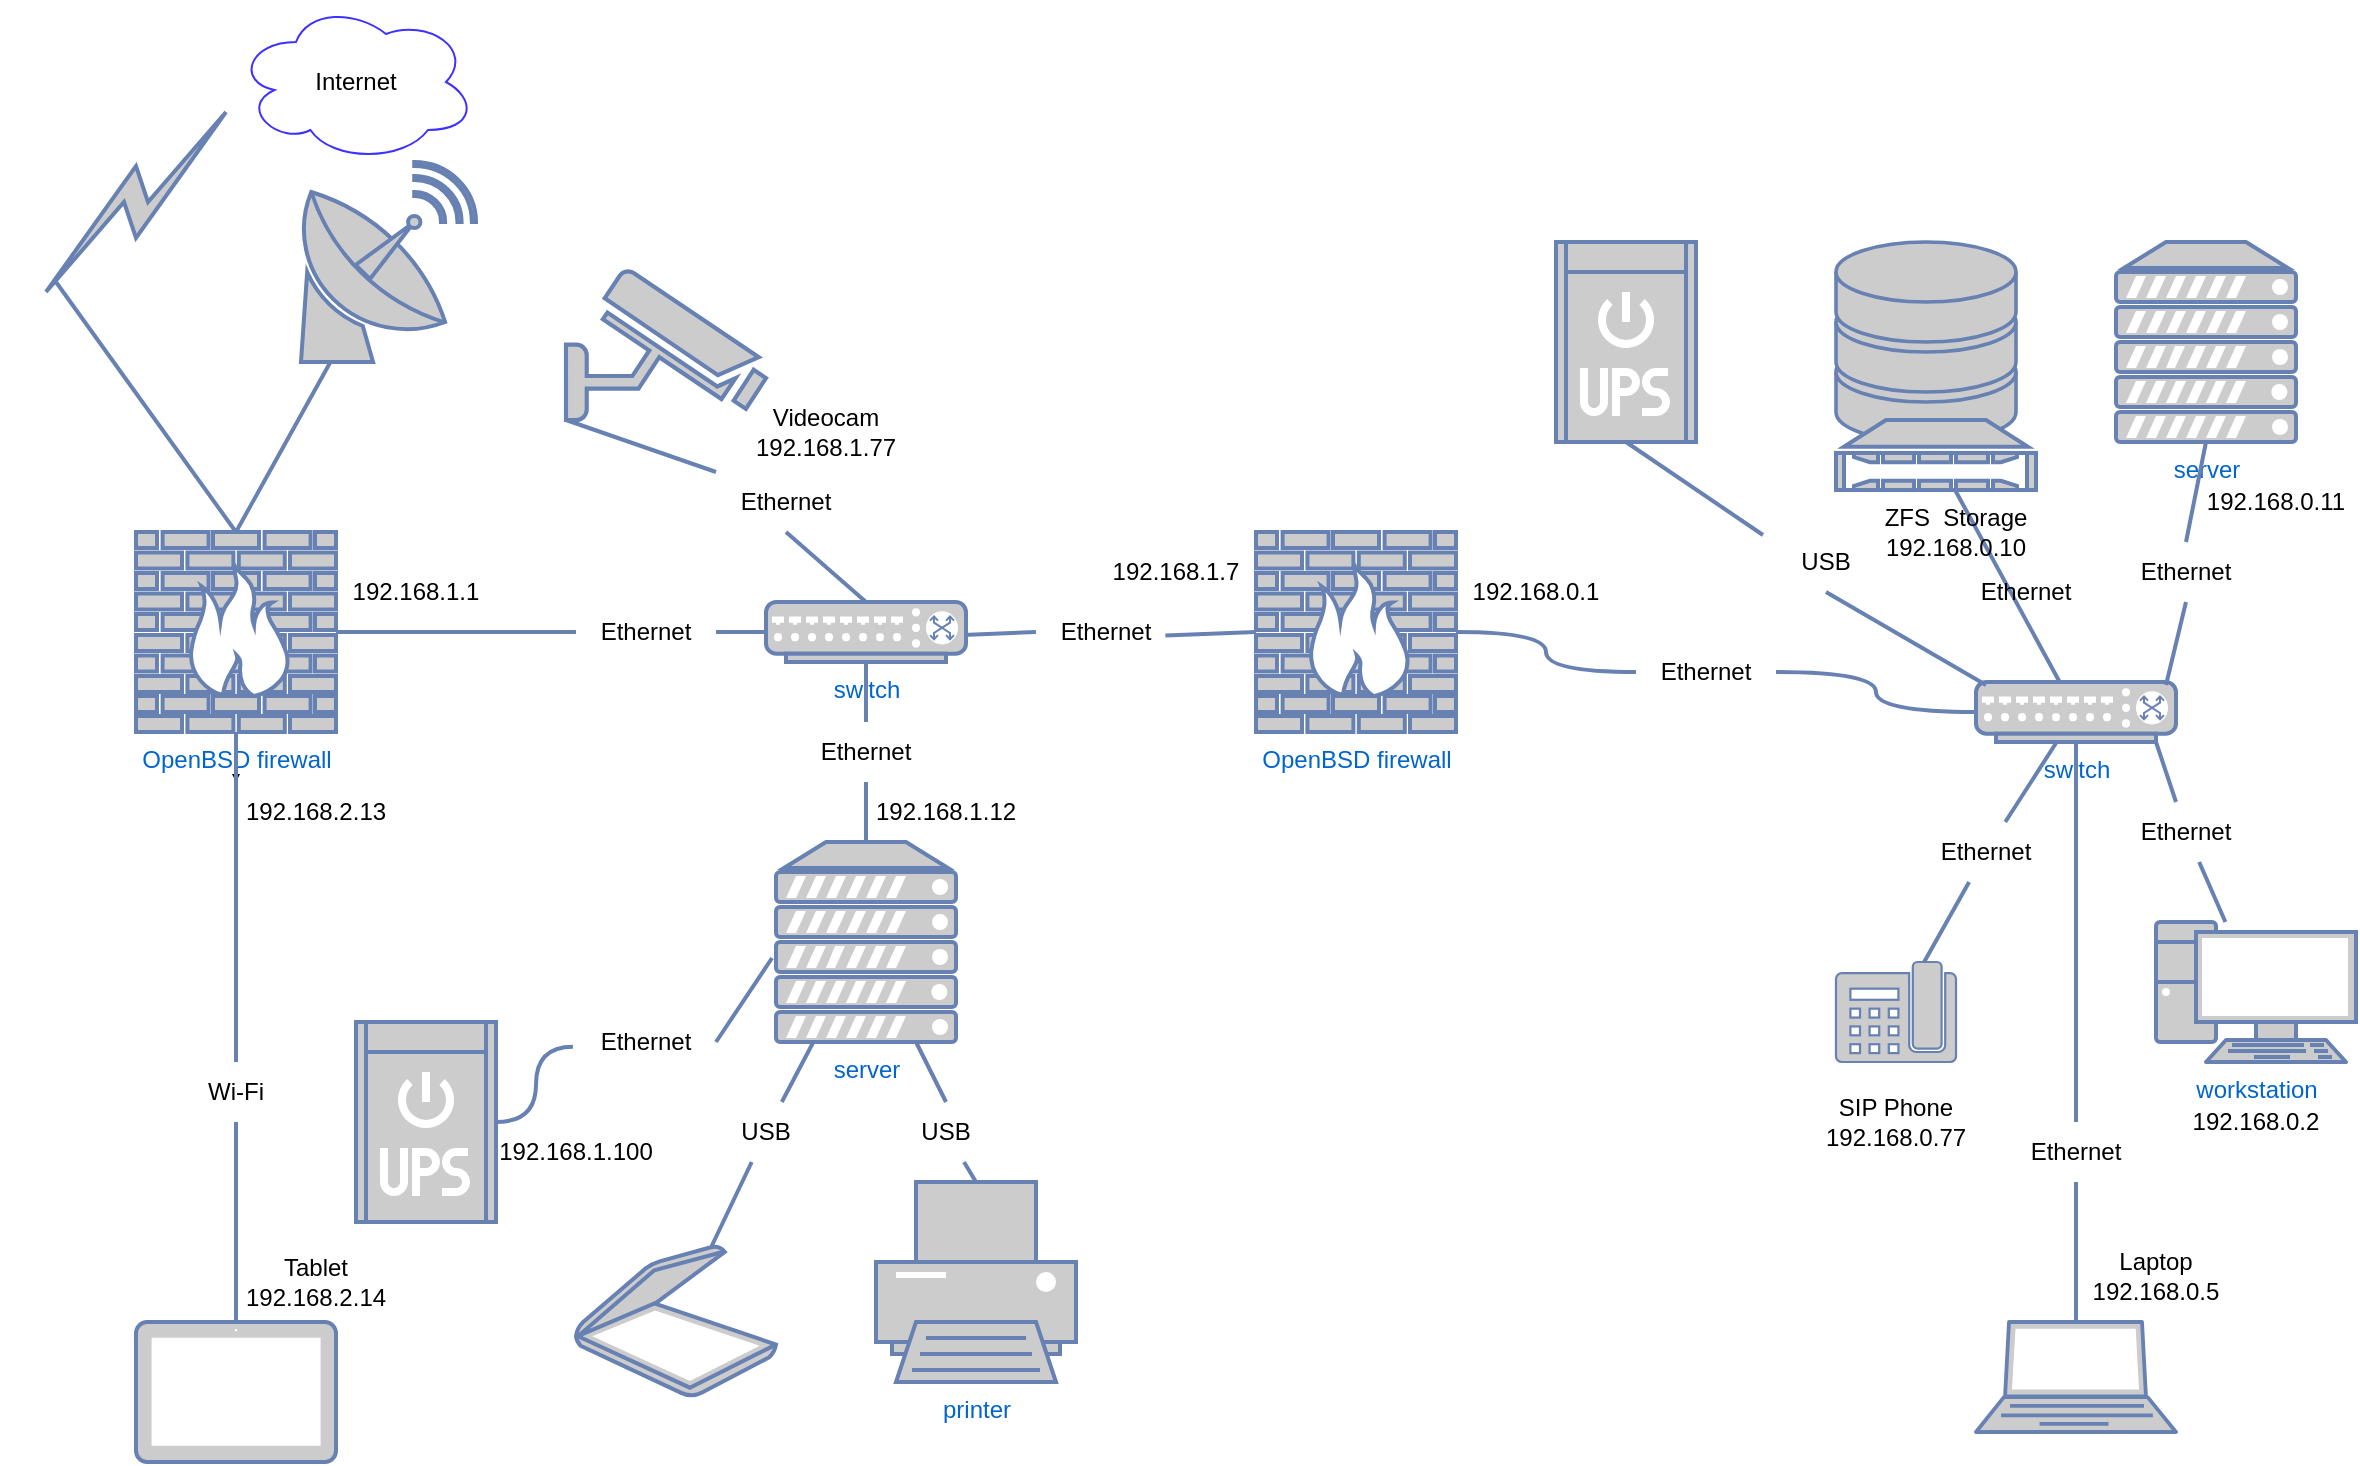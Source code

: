 <mxfile version="20.8.16" type="device"><diagram name="Page-1" id="d66fe2ae-3e9f-cf2f-6d29-e24063ad5d60"><mxGraphModel dx="3904" dy="1633" grid="1" gridSize="10" guides="1" tooltips="1" connect="1" arrows="1" fold="1" page="1" pageScale="1" pageWidth="1100" pageHeight="850" background="none" math="0" shadow="0"><root><mxCell id="0"/><mxCell id="1" parent="0"/><mxCell id="OQ8Mp4PTUIM2Dk38Ru_g-100" value="" style="edgeStyle=orthogonalEdgeStyle;curved=1;rounded=0;orthogonalLoop=1;jettySize=auto;html=1;" edge="1" parent="1" source="5fc5e51f7ca293a3-61"><mxGeometry relative="1" as="geometry"><mxPoint x="-2070" y="280" as="targetPoint"/></mxGeometry></mxCell><mxCell id="5fc5e51f7ca293a3-61" value="OpenBSD firewall" style="fontColor=#0066CC;verticalAlign=top;verticalLabelPosition=bottom;labelPosition=center;align=center;html=1;fillColor=#CCCCCC;strokeColor=#6881B3;gradientColor=none;gradientDirection=north;strokeWidth=2;shape=mxgraph.networks.firewall;rounded=1;shadow=0;comic=0;labelBackgroundColor=#ffffff;" parent="1" vertex="1"><mxGeometry x="-2120" y="155" width="100" height="100" as="geometry"/></mxCell><mxCell id="5fc5e51f7ca293a3-100" value="" style="strokeColor=#6881B3;edgeStyle=none;rounded=0;endArrow=none;html=1;strokeWidth=2;labelBackgroundColor=none;fontFamily=Verdana;fontSize=28;fontColor=#0066CC;startArrow=none;" parent="1" source="OQ8Mp4PTUIM2Dk38Ru_g-61" edge="1" target="OQ8Mp4PTUIM2Dk38Ru_g-7"><mxGeometry relative="1" as="geometry"><mxPoint x="-1713" y="429" as="sourcePoint"/><mxPoint x="-1802" y="599" as="targetPoint"/></mxGeometry></mxCell><mxCell id="5fc5e51f7ca293a3-122" value="server" style="fontColor=#0066CC;verticalAlign=top;verticalLabelPosition=bottom;labelPosition=center;align=center;html=1;fillColor=#CCCCCC;strokeColor=#6881B3;gradientColor=none;gradientDirection=north;strokeWidth=2;shape=mxgraph.networks.server;rounded=1;shadow=0;comic=0;labelBackgroundColor=#ffffff;" parent="1" vertex="1"><mxGeometry x="-1800" y="310" width="90" height="100" as="geometry"/></mxCell><mxCell id="5fc5e51f7ca293a3-123" style="edgeStyle=none;html=1;labelBackgroundColor=none;endArrow=none;strokeWidth=2;fontFamily=Verdana;fontSize=28;fontColor=#0066CC;rounded=0;strokeColor=#6881B3;startArrow=none;" parent="1" source="OQ8Mp4PTUIM2Dk38Ru_g-76" target="5fc5e51f7ca293a3-131" edge="1"><mxGeometry relative="1" as="geometry"/></mxCell><mxCell id="5fc5e51f7ca293a3-125" style="edgeStyle=orthogonalEdgeStyle;html=1;labelBackgroundColor=none;endArrow=none;strokeWidth=2;fontFamily=Verdana;fontSize=28;fontColor=#0066CC;rounded=0;strokeColor=#6881B3;entryX=1;entryY=0.5;entryDx=0;entryDy=0;entryPerimeter=0;curved=1;startArrow=none;" parent="1" source="OQ8Mp4PTUIM2Dk38Ru_g-71" edge="1" target="OQ8Mp4PTUIM2Dk38Ru_g-14"><mxGeometry relative="1" as="geometry"><mxPoint x="-1682.583" y="129" as="targetPoint"/></mxGeometry></mxCell><mxCell id="5fc5e51f7ca293a3-126" style="edgeStyle=none;html=1;labelBackgroundColor=none;endArrow=none;strokeWidth=2;fontFamily=Verdana;fontSize=28;fontColor=#0066CC;rounded=0;strokeColor=#6881B3;startArrow=none;" parent="1" source="OQ8Mp4PTUIM2Dk38Ru_g-69" edge="1" target="OQ8Mp4PTUIM2Dk38Ru_g-9"><mxGeometry relative="1" as="geometry"><mxPoint x="-1683" y="277.529" as="targetPoint"/></mxGeometry></mxCell><mxCell id="5fc5e51f7ca293a3-127" style="edgeStyle=none;html=1;labelBackgroundColor=none;endArrow=none;strokeWidth=2;fontFamily=Verdana;fontSize=28;fontColor=#0066CC;rounded=0;strokeColor=#6881B3;" parent="1" source="5fc5e51f7ca293a3-130" edge="1" target="OQ8Mp4PTUIM2Dk38Ru_g-10"><mxGeometry relative="1" as="geometry"><mxPoint x="-1683" y="203.412" as="targetPoint"/></mxGeometry></mxCell><mxCell id="5fc5e51f7ca293a3-130" value="switch" style="fontColor=#0066CC;verticalAlign=top;verticalLabelPosition=bottom;labelPosition=center;align=center;html=1;fillColor=#CCCCCC;strokeColor=#6881B3;gradientColor=none;gradientDirection=north;strokeWidth=2;shape=mxgraph.networks.switch;rounded=1;shadow=0;comic=0;labelBackgroundColor=#ffffff;" parent="1" vertex="1"><mxGeometry x="-1200" y="230" width="100" height="30" as="geometry"/></mxCell><mxCell id="5fc5e51f7ca293a3-131" value="workstation" style="fontColor=#0066CC;verticalAlign=top;verticalLabelPosition=bottom;labelPosition=center;align=center;html=1;fillColor=#CCCCCC;strokeColor=#6881B3;gradientColor=none;gradientDirection=north;strokeWidth=2;shape=mxgraph.networks.pc;rounded=1;shadow=0;comic=0;labelBackgroundColor=#ffffff;" parent="1" vertex="1"><mxGeometry x="-1110" y="350" width="100" height="70" as="geometry"/></mxCell><mxCell id="5fc5e51f7ca293a3-138" value="printer" style="fontColor=#0066CC;verticalAlign=top;verticalLabelPosition=bottom;labelPosition=center;align=center;html=1;fillColor=#CCCCCC;strokeColor=#6881B3;gradientColor=none;gradientDirection=north;strokeWidth=2;shape=mxgraph.networks.printer;rounded=1;shadow=0;comic=0;labelBackgroundColor=#ffffff;" parent="1" vertex="1"><mxGeometry x="-1750" y="480" width="100" height="100" as="geometry"/></mxCell><mxCell id="OQ8Mp4PTUIM2Dk38Ru_g-1" value="" style="fontColor=#0066CC;verticalAlign=top;verticalLabelPosition=bottom;labelPosition=center;align=center;html=1;outlineConnect=0;fillColor=#CCCCCC;strokeColor=#6881B3;gradientColor=none;gradientDirection=north;strokeWidth=2;shape=mxgraph.networks.laptop;" vertex="1" parent="1"><mxGeometry x="-1200" y="550" width="100" height="55" as="geometry"/></mxCell><mxCell id="OQ8Mp4PTUIM2Dk38Ru_g-2" value="" style="fontColor=#0066CC;verticalAlign=top;verticalLabelPosition=bottom;labelPosition=center;align=center;html=1;outlineConnect=0;fillColor=#CCCCCC;strokeColor=#6881B3;gradientColor=none;gradientDirection=north;strokeWidth=2;shape=mxgraph.networks.ups_small;" vertex="1" parent="1"><mxGeometry x="-2010" y="400" width="70" height="100" as="geometry"/></mxCell><mxCell id="OQ8Mp4PTUIM2Dk38Ru_g-4" value="" style="fontColor=#0066CC;verticalAlign=top;verticalLabelPosition=bottom;labelPosition=center;align=center;html=1;outlineConnect=0;fillColor=#CCCCCC;strokeColor=#6881B3;gradientColor=none;gradientDirection=north;strokeWidth=2;shape=mxgraph.networks.tablet;" vertex="1" parent="1"><mxGeometry x="-2120" y="550" width="100" height="70" as="geometry"/></mxCell><mxCell id="OQ8Mp4PTUIM2Dk38Ru_g-5" value="" style="fontColor=#0066CC;verticalAlign=top;verticalLabelPosition=bottom;labelPosition=center;align=center;html=1;outlineConnect=0;fillColor=#CCCCCC;strokeColor=#6881B3;gradientColor=none;gradientDirection=north;strokeWidth=2;shape=mxgraph.networks.storage;" vertex="1" parent="1"><mxGeometry x="-1270" y="10" width="90" height="100" as="geometry"/></mxCell><mxCell id="OQ8Mp4PTUIM2Dk38Ru_g-6" value="" style="fontColor=#0066CC;verticalAlign=top;verticalLabelPosition=bottom;labelPosition=center;align=center;html=1;outlineConnect=0;fillColor=#CCCCCC;strokeColor=#6881B3;gradientColor=none;gradientDirection=north;strokeWidth=2;shape=mxgraph.networks.security_camera;" vertex="1" parent="1"><mxGeometry x="-1905" y="24" width="100" height="75" as="geometry"/></mxCell><mxCell id="OQ8Mp4PTUIM2Dk38Ru_g-7" value="" style="fontColor=#0066CC;verticalAlign=top;verticalLabelPosition=bottom;labelPosition=center;align=center;html=1;outlineConnect=0;fillColor=#CCCCCC;strokeColor=#6881B3;gradientColor=none;gradientDirection=north;strokeWidth=2;shape=mxgraph.networks.scanner;" vertex="1" parent="1"><mxGeometry x="-1900" y="512" width="100" height="75" as="geometry"/></mxCell><mxCell id="OQ8Mp4PTUIM2Dk38Ru_g-8" value="" style="fontColor=#0066CC;verticalAlign=top;verticalLabelPosition=bottom;labelPosition=center;align=center;html=1;outlineConnect=0;fillColor=#CCCCCC;strokeColor=#6881B3;gradientColor=none;gradientDirection=north;strokeWidth=2;shape=mxgraph.networks.satellite_dish;" vertex="1" parent="1"><mxGeometry x="-2040" y="-30" width="90" height="100" as="geometry"/></mxCell><mxCell id="OQ8Mp4PTUIM2Dk38Ru_g-9" value="" style="fontColor=#0066CC;verticalAlign=top;verticalLabelPosition=bottom;labelPosition=center;align=center;html=1;outlineConnect=0;fillColor=#CCCCCC;strokeColor=#6881B3;gradientColor=none;gradientDirection=north;strokeWidth=2;shape=mxgraph.networks.phone_2;" vertex="1" parent="1"><mxGeometry x="-1270" y="370" width="60" height="50" as="geometry"/></mxCell><mxCell id="OQ8Mp4PTUIM2Dk38Ru_g-10" value="" style="fontColor=#0066CC;verticalAlign=top;verticalLabelPosition=bottom;labelPosition=center;align=center;html=1;outlineConnect=0;fillColor=#CCCCCC;strokeColor=#6881B3;gradientColor=none;gradientDirection=north;strokeWidth=2;shape=mxgraph.networks.nas_filer;" vertex="1" parent="1"><mxGeometry x="-1270" y="99" width="100" height="35" as="geometry"/></mxCell><mxCell id="OQ8Mp4PTUIM2Dk38Ru_g-13" value="" style="html=1;outlineConnect=0;fillColor=#CCCCCC;strokeColor=#6881B3;gradientColor=none;gradientDirection=north;strokeWidth=2;shape=mxgraph.networks.comm_link_edge;html=1;rounded=0;" edge="1" parent="1"><mxGeometry width="100" height="100" relative="1" as="geometry"><mxPoint x="-2170" y="40" as="sourcePoint"/><mxPoint x="-2070" y="-60" as="targetPoint"/><Array as="points"><mxPoint x="-2070" y="-40"/></Array></mxGeometry></mxCell><mxCell id="OQ8Mp4PTUIM2Dk38Ru_g-14" value="OpenBSD firewall" style="fontColor=#0066CC;verticalAlign=top;verticalLabelPosition=bottom;labelPosition=center;align=center;html=1;fillColor=#CCCCCC;strokeColor=#6881B3;gradientColor=none;gradientDirection=north;strokeWidth=2;shape=mxgraph.networks.firewall;rounded=1;shadow=0;comic=0;labelBackgroundColor=#ffffff;" vertex="1" parent="1"><mxGeometry x="-1560" y="155" width="100" height="100" as="geometry"/></mxCell><mxCell id="OQ8Mp4PTUIM2Dk38Ru_g-16" style="edgeStyle=none;html=1;labelBackgroundColor=none;endArrow=none;strokeWidth=2;fontFamily=Verdana;fontSize=28;fontColor=#0066CC;rounded=0;strokeColor=#6881B3;exitX=0;exitY=0.5;exitDx=0;exitDy=0;exitPerimeter=0;entryX=0.924;entryY=0.56;entryDx=0;entryDy=0;entryPerimeter=0;startArrow=none;" edge="1" parent="1" source="OQ8Mp4PTUIM2Dk38Ru_g-56" target="OQ8Mp4PTUIM2Dk38Ru_g-29"><mxGeometry relative="1" as="geometry"><mxPoint x="-2020" y="330" as="targetPoint"/><mxPoint x="-1690" y="180" as="sourcePoint"/></mxGeometry></mxCell><mxCell id="OQ8Mp4PTUIM2Dk38Ru_g-17" value="" style="fontColor=#0066CC;verticalAlign=top;verticalLabelPosition=bottom;labelPosition=center;align=center;html=1;outlineConnect=0;fillColor=#CCCCCC;strokeColor=#6881B3;gradientColor=none;gradientDirection=north;strokeWidth=2;shape=mxgraph.networks.ups_small;" vertex="1" parent="1"><mxGeometry x="-1410" y="10" width="70" height="100" as="geometry"/></mxCell><mxCell id="OQ8Mp4PTUIM2Dk38Ru_g-18" value="" style="strokeColor=#6881B3;edgeStyle=none;rounded=0;endArrow=none;html=1;strokeWidth=2;labelBackgroundColor=none;fontFamily=Verdana;fontSize=28;fontColor=#0066CC;entryX=0.5;entryY=0;entryDx=0;entryDy=0;entryPerimeter=0;startArrow=none;" edge="1" parent="1" source="OQ8Mp4PTUIM2Dk38Ru_g-60" target="5fc5e51f7ca293a3-138"><mxGeometry relative="1" as="geometry"><mxPoint x="-1900.547" y="400" as="sourcePoint"/><mxPoint x="-1710" y="420" as="targetPoint"/><Array as="points"/></mxGeometry></mxCell><mxCell id="OQ8Mp4PTUIM2Dk38Ru_g-19" style="edgeStyle=none;html=1;labelBackgroundColor=none;endArrow=none;strokeWidth=2;fontFamily=Verdana;fontSize=28;fontColor=#0066CC;rounded=0;strokeColor=#6881B3;exitX=0.5;exitY=1;exitDx=0;exitDy=0;exitPerimeter=0;startArrow=none;" edge="1" parent="1" source="OQ8Mp4PTUIM2Dk38Ru_g-77" target="OQ8Mp4PTUIM2Dk38Ru_g-1"><mxGeometry relative="1" as="geometry"><mxPoint x="-1370" y="362.778" as="targetPoint"/><mxPoint x="-1183.75" y="280" as="sourcePoint"/></mxGeometry></mxCell><mxCell id="OQ8Mp4PTUIM2Dk38Ru_g-20" style="edgeStyle=none;html=1;labelBackgroundColor=none;endArrow=none;strokeWidth=2;fontFamily=Verdana;fontSize=28;fontColor=#0066CC;rounded=0;strokeColor=#6881B3;exitX=0.5;exitY=0;exitDx=0;exitDy=0;exitPerimeter=0;startArrow=none;entryX=0.5;entryY=1;entryDx=0;entryDy=0;entryPerimeter=0;" edge="1" parent="1" source="OQ8Mp4PTUIM2Dk38Ru_g-35" target="5fc5e51f7ca293a3-61"><mxGeometry relative="1" as="geometry"><mxPoint x="-2070" y="310" as="targetPoint"/><mxPoint x="-1600" y="180" as="sourcePoint"/></mxGeometry></mxCell><mxCell id="OQ8Mp4PTUIM2Dk38Ru_g-22" style="edgeStyle=none;html=1;labelBackgroundColor=none;endArrow=none;strokeWidth=2;fontFamily=Verdana;fontSize=28;fontColor=#0066CC;rounded=0;strokeColor=#6881B3;entryX=0.5;entryY=0;entryDx=0;entryDy=0;entryPerimeter=0;" edge="1" parent="1" source="OQ8Mp4PTUIM2Dk38Ru_g-8" target="5fc5e51f7ca293a3-61"><mxGeometry relative="1" as="geometry"><mxPoint x="-2069.4" y="130.4" as="targetPoint"/><mxPoint x="-2070.6" y="80.0" as="sourcePoint"/></mxGeometry></mxCell><mxCell id="OQ8Mp4PTUIM2Dk38Ru_g-24" style="edgeStyle=none;html=1;labelBackgroundColor=none;endArrow=none;strokeWidth=2;fontFamily=Verdana;fontSize=28;fontColor=#0066CC;rounded=0;strokeColor=#6881B3;entryX=0.5;entryY=0;entryDx=0;entryDy=0;entryPerimeter=0;" edge="1" parent="1" target="5fc5e51f7ca293a3-61"><mxGeometry relative="1" as="geometry"><mxPoint x="-2060" y="165" as="targetPoint"/><mxPoint x="-2160" y="30" as="sourcePoint"/></mxGeometry></mxCell><mxCell id="OQ8Mp4PTUIM2Dk38Ru_g-25" style="edgeStyle=none;html=1;labelBackgroundColor=none;endArrow=none;strokeWidth=2;fontFamily=Verdana;fontSize=28;fontColor=#0066CC;rounded=0;strokeColor=#6881B3;startArrow=none;entryX=0.5;entryY=0;entryDx=0;entryDy=0;entryPerimeter=0;exitX=0.5;exitY=1;exitDx=0;exitDy=0;" edge="1" parent="1" source="OQ8Mp4PTUIM2Dk38Ru_g-57" target="OQ8Mp4PTUIM2Dk38Ru_g-29"><mxGeometry relative="1" as="geometry"><mxPoint x="-1800" y="310" as="targetPoint"/><mxPoint x="-1750" y="130" as="sourcePoint"/></mxGeometry></mxCell><mxCell id="OQ8Mp4PTUIM2Dk38Ru_g-26" value="server" style="fontColor=#0066CC;verticalAlign=top;verticalLabelPosition=bottom;labelPosition=center;align=center;html=1;fillColor=#CCCCCC;strokeColor=#6881B3;gradientColor=none;gradientDirection=north;strokeWidth=2;shape=mxgraph.networks.server;rounded=1;shadow=0;comic=0;labelBackgroundColor=#ffffff;" vertex="1" parent="1"><mxGeometry x="-1130" y="10" width="90" height="100" as="geometry"/></mxCell><mxCell id="OQ8Mp4PTUIM2Dk38Ru_g-29" value="switch" style="fontColor=#0066CC;verticalAlign=top;verticalLabelPosition=bottom;labelPosition=center;align=center;html=1;fillColor=#CCCCCC;strokeColor=#6881B3;gradientColor=none;gradientDirection=north;strokeWidth=2;shape=mxgraph.networks.switch;rounded=1;shadow=0;comic=0;labelBackgroundColor=#ffffff;" vertex="1" parent="1"><mxGeometry x="-1805" y="190" width="100" height="30" as="geometry"/></mxCell><mxCell id="OQ8Mp4PTUIM2Dk38Ru_g-30" style="edgeStyle=none;html=1;labelBackgroundColor=none;endArrow=none;strokeWidth=2;fontFamily=Verdana;fontSize=28;fontColor=#0066CC;rounded=0;strokeColor=#6881B3;exitX=0;exitY=0.5;exitDx=0;exitDy=0;exitPerimeter=0;entryX=1;entryY=0.5;entryDx=0;entryDy=0;entryPerimeter=0;startArrow=none;" edge="1" parent="1" source="OQ8Mp4PTUIM2Dk38Ru_g-58" target="5fc5e51f7ca293a3-61"><mxGeometry relative="1" as="geometry"><mxPoint x="-2020" y="295" as="targetPoint"/><mxPoint x="-1862.4" y="197.2" as="sourcePoint"/></mxGeometry></mxCell><mxCell id="OQ8Mp4PTUIM2Dk38Ru_g-31" value="" style="strokeColor=#6881B3;edgeStyle=orthogonalEdgeStyle;rounded=0;endArrow=none;html=1;strokeWidth=2;labelBackgroundColor=none;fontFamily=Verdana;fontSize=28;fontColor=#0066CC;exitX=-0.022;exitY=0.58;exitDx=0;exitDy=0;exitPerimeter=0;entryX=1;entryY=0.5;entryDx=0;entryDy=0;entryPerimeter=0;startArrow=none;curved=1;" edge="1" parent="1" source="OQ8Mp4PTUIM2Dk38Ru_g-89" target="OQ8Mp4PTUIM2Dk38Ru_g-2"><mxGeometry relative="1" as="geometry"><mxPoint x="-1824.436" y="374" as="sourcePoint"/><mxPoint x="-1875.571" y="476" as="targetPoint"/></mxGeometry></mxCell><mxCell id="OQ8Mp4PTUIM2Dk38Ru_g-32" style="edgeStyle=none;html=1;labelBackgroundColor=none;endArrow=none;strokeWidth=2;fontFamily=Verdana;fontSize=28;fontColor=#0066CC;rounded=0;strokeColor=#6881B3;exitX=0.5;exitY=1;exitDx=0;exitDy=0;exitPerimeter=0;entryX=0.5;entryY=0;entryDx=0;entryDy=0;entryPerimeter=0;startArrow=none;" edge="1" parent="1" source="OQ8Mp4PTUIM2Dk38Ru_g-59" target="5fc5e51f7ca293a3-122"><mxGeometry relative="1" as="geometry"><mxPoint x="-1790" y="280" as="targetPoint"/><mxPoint x="-1942.5" y="134" as="sourcePoint"/></mxGeometry></mxCell><mxCell id="OQ8Mp4PTUIM2Dk38Ru_g-34" value="" style="edgeStyle=none;html=1;labelBackgroundColor=none;endArrow=none;strokeWidth=2;fontFamily=Verdana;fontSize=28;fontColor=#0066CC;rounded=0;strokeColor=#6881B3;exitX=0.5;exitY=0;exitDx=0;exitDy=0;exitPerimeter=0;" edge="1" parent="1" source="OQ8Mp4PTUIM2Dk38Ru_g-4" target="OQ8Mp4PTUIM2Dk38Ru_g-35"><mxGeometry relative="1" as="geometry"><mxPoint x="-2070" y="310" as="targetPoint"/><mxPoint x="-2070" y="550" as="sourcePoint"/></mxGeometry></mxCell><mxCell id="OQ8Mp4PTUIM2Dk38Ru_g-35" value="Wi-Fi" style="text;html=1;strokeColor=none;fillColor=none;align=center;verticalAlign=middle;whiteSpace=wrap;rounded=0;" vertex="1" parent="1"><mxGeometry x="-2100" y="420" width="60" height="30" as="geometry"/></mxCell><mxCell id="OQ8Mp4PTUIM2Dk38Ru_g-62" value="" style="strokeColor=#6881B3;edgeStyle=none;rounded=0;endArrow=none;html=1;strokeWidth=2;labelBackgroundColor=none;fontFamily=Verdana;fontSize=28;fontColor=#0066CC;" edge="1" parent="1" source="5fc5e51f7ca293a3-122" target="OQ8Mp4PTUIM2Dk38Ru_g-61"><mxGeometry relative="1" as="geometry"><mxPoint x="-1780.066" y="410" as="sourcePoint"/><mxPoint x="-1831.201" y="512" as="targetPoint"/></mxGeometry></mxCell><mxCell id="OQ8Mp4PTUIM2Dk38Ru_g-61" value="USB" style="text;html=1;strokeColor=none;fillColor=none;align=center;verticalAlign=middle;whiteSpace=wrap;rounded=0;" vertex="1" parent="1"><mxGeometry x="-1840" y="440" width="70" height="30" as="geometry"/></mxCell><mxCell id="OQ8Mp4PTUIM2Dk38Ru_g-63" value="" style="strokeColor=#6881B3;edgeStyle=none;rounded=0;endArrow=none;html=1;strokeWidth=2;labelBackgroundColor=none;fontFamily=Verdana;fontSize=28;fontColor=#0066CC;entryX=0.5;entryY=0;entryDx=0;entryDy=0;entryPerimeter=0;" edge="1" parent="1" source="5fc5e51f7ca293a3-122" target="OQ8Mp4PTUIM2Dk38Ru_g-60"><mxGeometry relative="1" as="geometry"><mxPoint x="-1732.083" y="410" as="sourcePoint"/><mxPoint x="-1700" y="480" as="targetPoint"/><Array as="points"/></mxGeometry></mxCell><mxCell id="OQ8Mp4PTUIM2Dk38Ru_g-60" value="USB" style="text;html=1;strokeColor=none;fillColor=none;align=center;verticalAlign=middle;whiteSpace=wrap;rounded=0;" vertex="1" parent="1"><mxGeometry x="-1750" y="440" width="70" height="30" as="geometry"/></mxCell><mxCell id="OQ8Mp4PTUIM2Dk38Ru_g-64" value="" style="edgeStyle=none;html=1;labelBackgroundColor=none;endArrow=none;strokeWidth=2;fontFamily=Verdana;fontSize=28;fontColor=#0066CC;rounded=0;strokeColor=#6881B3;exitX=0.5;exitY=1;exitDx=0;exitDy=0;exitPerimeter=0;entryX=0.5;entryY=0;entryDx=0;entryDy=0;entryPerimeter=0;" edge="1" parent="1" source="OQ8Mp4PTUIM2Dk38Ru_g-29" target="OQ8Mp4PTUIM2Dk38Ru_g-59"><mxGeometry relative="1" as="geometry"><mxPoint x="-1755" y="310" as="targetPoint"/><mxPoint x="-1755" y="220" as="sourcePoint"/></mxGeometry></mxCell><mxCell id="OQ8Mp4PTUIM2Dk38Ru_g-59" value="Ethernet" style="text;html=1;strokeColor=none;fillColor=none;align=center;verticalAlign=middle;whiteSpace=wrap;rounded=0;" vertex="1" parent="1"><mxGeometry x="-1790" y="250" width="70" height="30" as="geometry"/></mxCell><mxCell id="OQ8Mp4PTUIM2Dk38Ru_g-65" value="" style="edgeStyle=none;html=1;labelBackgroundColor=none;endArrow=none;strokeWidth=2;fontFamily=Verdana;fontSize=28;fontColor=#0066CC;rounded=0;strokeColor=#6881B3;exitX=0;exitY=0.5;exitDx=0;exitDy=0;exitPerimeter=0;entryX=1;entryY=0.5;entryDx=0;entryDy=0;entryPerimeter=0;" edge="1" parent="1" source="OQ8Mp4PTUIM2Dk38Ru_g-29" target="OQ8Mp4PTUIM2Dk38Ru_g-58"><mxGeometry relative="1" as="geometry"><mxPoint x="-2020" y="295" as="targetPoint"/><mxPoint x="-1805" y="205" as="sourcePoint"/></mxGeometry></mxCell><mxCell id="OQ8Mp4PTUIM2Dk38Ru_g-58" value="Ethernet" style="text;html=1;strokeColor=none;fillColor=none;align=center;verticalAlign=middle;whiteSpace=wrap;rounded=0;" vertex="1" parent="1"><mxGeometry x="-1900" y="190" width="70" height="30" as="geometry"/></mxCell><mxCell id="OQ8Mp4PTUIM2Dk38Ru_g-66" value="" style="edgeStyle=none;html=1;labelBackgroundColor=none;endArrow=none;strokeWidth=2;fontFamily=Verdana;fontSize=28;fontColor=#0066CC;rounded=0;strokeColor=#6881B3;entryX=0;entryY=0;entryDx=0;entryDy=0;exitX=0;exitY=1;exitDx=0;exitDy=0;exitPerimeter=0;" edge="1" parent="1" source="OQ8Mp4PTUIM2Dk38Ru_g-6" target="OQ8Mp4PTUIM2Dk38Ru_g-57"><mxGeometry relative="1" as="geometry"><mxPoint x="-1800" y="325" as="targetPoint"/><mxPoint x="-1985" y="155" as="sourcePoint"/></mxGeometry></mxCell><mxCell id="OQ8Mp4PTUIM2Dk38Ru_g-57" value="Ethernet" style="text;html=1;strokeColor=none;fillColor=none;align=center;verticalAlign=middle;whiteSpace=wrap;rounded=0;" vertex="1" parent="1"><mxGeometry x="-1830" y="125" width="70" height="30" as="geometry"/></mxCell><mxCell id="OQ8Mp4PTUIM2Dk38Ru_g-67" value="" style="edgeStyle=none;html=1;labelBackgroundColor=none;endArrow=none;strokeWidth=2;fontFamily=Verdana;fontSize=28;fontColor=#0066CC;rounded=0;strokeColor=#6881B3;exitX=0;exitY=0.5;exitDx=0;exitDy=0;exitPerimeter=0;entryX=0.924;entryY=0.56;entryDx=0;entryDy=0;entryPerimeter=0;" edge="1" parent="1" source="OQ8Mp4PTUIM2Dk38Ru_g-14" target="OQ8Mp4PTUIM2Dk38Ru_g-56"><mxGeometry relative="1" as="geometry"><mxPoint x="-1712.6" y="206.8" as="targetPoint"/><mxPoint x="-1560" y="205" as="sourcePoint"/></mxGeometry></mxCell><mxCell id="OQ8Mp4PTUIM2Dk38Ru_g-56" value="Ethernet" style="text;html=1;strokeColor=none;fillColor=none;align=center;verticalAlign=middle;whiteSpace=wrap;rounded=0;" vertex="1" parent="1"><mxGeometry x="-1670" y="190" width="70" height="30" as="geometry"/></mxCell><mxCell id="OQ8Mp4PTUIM2Dk38Ru_g-72" value="" style="edgeStyle=orthogonalEdgeStyle;html=1;labelBackgroundColor=none;endArrow=none;strokeWidth=2;fontFamily=Verdana;fontSize=28;fontColor=#0066CC;rounded=0;strokeColor=#6881B3;entryX=1;entryY=0.5;entryDx=0;entryDy=0;entryPerimeter=0;curved=1;" edge="1" parent="1" source="5fc5e51f7ca293a3-130" target="OQ8Mp4PTUIM2Dk38Ru_g-71"><mxGeometry relative="1" as="geometry"><mxPoint x="-1460" y="205" as="targetPoint"/><mxPoint x="-1200" y="245" as="sourcePoint"/></mxGeometry></mxCell><mxCell id="OQ8Mp4PTUIM2Dk38Ru_g-71" value="Ethernet" style="text;html=1;strokeColor=none;fillColor=none;align=center;verticalAlign=middle;whiteSpace=wrap;rounded=0;" vertex="1" parent="1"><mxGeometry x="-1370" y="210" width="70" height="30" as="geometry"/></mxCell><mxCell id="OQ8Mp4PTUIM2Dk38Ru_g-75" value="" style="edgeStyle=none;html=1;labelBackgroundColor=none;endArrow=none;strokeWidth=2;fontFamily=Verdana;fontSize=28;fontColor=#0066CC;rounded=0;strokeColor=#6881B3;" edge="1" parent="1" source="5fc5e51f7ca293a3-130" target="OQ8Mp4PTUIM2Dk38Ru_g-69"><mxGeometry relative="1" as="geometry"><mxPoint x="-1225" y="370" as="targetPoint"/><mxPoint x="-1159" y="260" as="sourcePoint"/></mxGeometry></mxCell><mxCell id="OQ8Mp4PTUIM2Dk38Ru_g-69" value="Ethernet" style="text;html=1;strokeColor=none;fillColor=none;align=center;verticalAlign=middle;whiteSpace=wrap;rounded=0;" vertex="1" parent="1"><mxGeometry x="-1230" y="300" width="70" height="30" as="geometry"/></mxCell><mxCell id="OQ8Mp4PTUIM2Dk38Ru_g-78" value="" style="edgeStyle=none;html=1;labelBackgroundColor=none;endArrow=none;strokeWidth=2;fontFamily=Verdana;fontSize=28;fontColor=#0066CC;rounded=0;strokeColor=#6881B3;exitX=0.5;exitY=1;exitDx=0;exitDy=0;exitPerimeter=0;" edge="1" parent="1" source="5fc5e51f7ca293a3-130" target="OQ8Mp4PTUIM2Dk38Ru_g-77"><mxGeometry relative="1" as="geometry"><mxPoint x="-1150" y="550" as="targetPoint"/><mxPoint x="-1150" y="260" as="sourcePoint"/></mxGeometry></mxCell><mxCell id="OQ8Mp4PTUIM2Dk38Ru_g-77" value="Ethernet" style="text;html=1;strokeColor=none;fillColor=none;align=center;verticalAlign=middle;whiteSpace=wrap;rounded=0;" vertex="1" parent="1"><mxGeometry x="-1185" y="450" width="70" height="30" as="geometry"/></mxCell><mxCell id="OQ8Mp4PTUIM2Dk38Ru_g-79" value="" style="edgeStyle=none;html=1;labelBackgroundColor=none;endArrow=none;strokeWidth=2;fontFamily=Verdana;fontSize=28;fontColor=#0066CC;rounded=0;strokeColor=#6881B3;exitX=0.9;exitY=1;exitDx=0;exitDy=0;exitPerimeter=0;" edge="1" parent="1" source="5fc5e51f7ca293a3-130" target="OQ8Mp4PTUIM2Dk38Ru_g-76"><mxGeometry relative="1" as="geometry"><mxPoint x="-1110" y="260" as="sourcePoint"/><mxPoint x="-1074" y="350" as="targetPoint"/></mxGeometry></mxCell><mxCell id="OQ8Mp4PTUIM2Dk38Ru_g-76" value="Ethernet" style="text;html=1;strokeColor=none;fillColor=none;align=center;verticalAlign=middle;whiteSpace=wrap;rounded=0;" vertex="1" parent="1"><mxGeometry x="-1130" y="290" width="70" height="30" as="geometry"/></mxCell><mxCell id="OQ8Mp4PTUIM2Dk38Ru_g-80" value="Ethernet" style="text;html=1;strokeColor=none;fillColor=none;align=center;verticalAlign=middle;whiteSpace=wrap;rounded=0;" vertex="1" parent="1"><mxGeometry x="-1210" y="170" width="70" height="30" as="geometry"/></mxCell><mxCell id="OQ8Mp4PTUIM2Dk38Ru_g-81" style="edgeStyle=none;html=1;labelBackgroundColor=none;endArrow=none;strokeWidth=2;fontFamily=Verdana;fontSize=28;fontColor=#0066CC;rounded=0;strokeColor=#6881B3;entryX=0.5;entryY=1;entryDx=0;entryDy=0;entryPerimeter=0;exitX=0.5;exitY=0;exitDx=0;exitDy=0;startArrow=none;" edge="1" parent="1" source="OQ8Mp4PTUIM2Dk38Ru_g-97" target="OQ8Mp4PTUIM2Dk38Ru_g-26"><mxGeometry relative="1" as="geometry"><mxPoint x="-1060" y="160" as="targetPoint"/><mxPoint x="-1148.171" y="240" as="sourcePoint"/></mxGeometry></mxCell><mxCell id="OQ8Mp4PTUIM2Dk38Ru_g-82" style="edgeStyle=none;html=1;labelBackgroundColor=none;endArrow=none;strokeWidth=2;fontFamily=Verdana;fontSize=28;fontColor=#0066CC;rounded=0;strokeColor=#6881B3;entryX=0.5;entryY=1;entryDx=0;entryDy=0;entryPerimeter=0;exitX=0.05;exitY=0.05;exitDx=0;exitDy=0;exitPerimeter=0;startArrow=none;" edge="1" parent="1" source="OQ8Mp4PTUIM2Dk38Ru_g-87" target="OQ8Mp4PTUIM2Dk38Ru_g-17"><mxGeometry relative="1" as="geometry"><mxPoint x="-1190.467" y="154" as="targetPoint"/><mxPoint x="-1190" y="220" as="sourcePoint"/></mxGeometry></mxCell><mxCell id="OQ8Mp4PTUIM2Dk38Ru_g-84" value="192.168.1.12" style="text;html=1;strokeColor=none;fillColor=none;align=center;verticalAlign=middle;whiteSpace=wrap;rounded=0;" vertex="1" parent="1"><mxGeometry x="-1745" y="280" width="60" height="30" as="geometry"/></mxCell><mxCell id="OQ8Mp4PTUIM2Dk38Ru_g-85" value="192.168.1.100" style="text;html=1;strokeColor=none;fillColor=none;align=center;verticalAlign=middle;whiteSpace=wrap;rounded=0;" vertex="1" parent="1"><mxGeometry x="-1930" y="450" width="60" height="30" as="geometry"/></mxCell><mxCell id="OQ8Mp4PTUIM2Dk38Ru_g-86" value="Videocam&lt;br&gt;192.168.1.77" style="text;html=1;strokeColor=none;fillColor=none;align=center;verticalAlign=middle;whiteSpace=wrap;rounded=0;" vertex="1" parent="1"><mxGeometry x="-1805" y="90" width="60" height="30" as="geometry"/></mxCell><mxCell id="OQ8Mp4PTUIM2Dk38Ru_g-88" value="" style="edgeStyle=none;html=1;labelBackgroundColor=none;endArrow=none;strokeWidth=2;fontFamily=Verdana;fontSize=28;fontColor=#0066CC;rounded=0;strokeColor=#6881B3;entryX=0.5;entryY=1;entryDx=0;entryDy=0;entryPerimeter=0;exitX=0.05;exitY=0.05;exitDx=0;exitDy=0;exitPerimeter=0;" edge="1" parent="1" source="5fc5e51f7ca293a3-130" target="OQ8Mp4PTUIM2Dk38Ru_g-87"><mxGeometry relative="1" as="geometry"><mxPoint x="-1375" y="110" as="targetPoint"/><mxPoint x="-1195" y="231.5" as="sourcePoint"/></mxGeometry></mxCell><mxCell id="OQ8Mp4PTUIM2Dk38Ru_g-87" value="USB" style="text;html=1;strokeColor=none;fillColor=none;align=center;verticalAlign=middle;whiteSpace=wrap;rounded=0;" vertex="1" parent="1"><mxGeometry x="-1310" y="155" width="70" height="30" as="geometry"/></mxCell><mxCell id="OQ8Mp4PTUIM2Dk38Ru_g-90" value="" style="strokeColor=#6881B3;edgeStyle=none;rounded=0;endArrow=none;html=1;strokeWidth=2;labelBackgroundColor=none;fontFamily=Verdana;fontSize=28;fontColor=#0066CC;exitX=-0.022;exitY=0.58;exitDx=0;exitDy=0;exitPerimeter=0;entryX=1;entryY=0.5;entryDx=0;entryDy=0;entryPerimeter=0;" edge="1" parent="1" source="5fc5e51f7ca293a3-122" target="OQ8Mp4PTUIM2Dk38Ru_g-89"><mxGeometry relative="1" as="geometry"><mxPoint x="-1801.98" y="368" as="sourcePoint"/><mxPoint x="-1915" y="370" as="targetPoint"/></mxGeometry></mxCell><mxCell id="OQ8Mp4PTUIM2Dk38Ru_g-89" value="Ethernet" style="text;html=1;strokeColor=none;fillColor=none;align=center;verticalAlign=middle;whiteSpace=wrap;rounded=0;" vertex="1" parent="1"><mxGeometry x="-1900" y="395" width="70" height="30" as="geometry"/></mxCell><mxCell id="OQ8Mp4PTUIM2Dk38Ru_g-91" value="192.168.1.1" style="text;html=1;strokeColor=none;fillColor=none;align=center;verticalAlign=middle;whiteSpace=wrap;rounded=0;" vertex="1" parent="1"><mxGeometry x="-2010" y="170" width="60" height="30" as="geometry"/></mxCell><mxCell id="OQ8Mp4PTUIM2Dk38Ru_g-93" value="Tablet&lt;br&gt;192.168.2.14" style="text;html=1;strokeColor=none;fillColor=none;align=center;verticalAlign=middle;whiteSpace=wrap;rounded=0;" vertex="1" parent="1"><mxGeometry x="-2060" y="515" width="60" height="30" as="geometry"/></mxCell><mxCell id="OQ8Mp4PTUIM2Dk38Ru_g-94" value="192.168.1.7" style="text;html=1;strokeColor=none;fillColor=none;align=center;verticalAlign=middle;whiteSpace=wrap;rounded=0;" vertex="1" parent="1"><mxGeometry x="-1630" y="160" width="60" height="30" as="geometry"/></mxCell><mxCell id="OQ8Mp4PTUIM2Dk38Ru_g-96" value="Internet" style="ellipse;shape=cloud;whiteSpace=wrap;html=1;strokeColor=#3E30FF;" vertex="1" parent="1"><mxGeometry x="-2070" y="-110" width="120" height="80" as="geometry"/></mxCell><mxCell id="OQ8Mp4PTUIM2Dk38Ru_g-98" value="" style="edgeStyle=none;html=1;labelBackgroundColor=none;endArrow=none;strokeWidth=2;fontFamily=Verdana;fontSize=28;fontColor=#0066CC;rounded=0;strokeColor=#6881B3;entryX=0.5;entryY=1;entryDx=0;entryDy=0;entryPerimeter=0;exitX=0.95;exitY=0.05;exitDx=0;exitDy=0;exitPerimeter=0;" edge="1" parent="1" source="5fc5e51f7ca293a3-130" target="OQ8Mp4PTUIM2Dk38Ru_g-97"><mxGeometry relative="1" as="geometry"><mxPoint x="-1085" y="110" as="targetPoint"/><mxPoint x="-1105" y="231.5" as="sourcePoint"/></mxGeometry></mxCell><mxCell id="OQ8Mp4PTUIM2Dk38Ru_g-97" value="Ethernet" style="text;html=1;strokeColor=none;fillColor=none;align=center;verticalAlign=middle;whiteSpace=wrap;rounded=0;" vertex="1" parent="1"><mxGeometry x="-1130" y="160" width="70" height="30" as="geometry"/></mxCell><mxCell id="OQ8Mp4PTUIM2Dk38Ru_g-101" value="192.168.2.13" style="text;html=1;strokeColor=none;fillColor=none;align=center;verticalAlign=middle;whiteSpace=wrap;rounded=0;" vertex="1" parent="1"><mxGeometry x="-2060" y="280" width="60" height="30" as="geometry"/></mxCell><mxCell id="OQ8Mp4PTUIM2Dk38Ru_g-102" value="192.168.0.1" style="text;html=1;strokeColor=none;fillColor=none;align=center;verticalAlign=middle;whiteSpace=wrap;rounded=0;" vertex="1" parent="1"><mxGeometry x="-1450" y="170" width="60" height="30" as="geometry"/></mxCell><mxCell id="OQ8Mp4PTUIM2Dk38Ru_g-103" value="ZFS&amp;nbsp; Storage 192.168.0.10" style="text;html=1;strokeColor=none;fillColor=none;align=center;verticalAlign=middle;whiteSpace=wrap;rounded=0;" vertex="1" parent="1"><mxGeometry x="-1250" y="140" width="80" height="30" as="geometry"/></mxCell><mxCell id="OQ8Mp4PTUIM2Dk38Ru_g-105" value="SIP Phone&lt;br&gt;192.168.0.77" style="text;html=1;strokeColor=none;fillColor=none;align=center;verticalAlign=middle;whiteSpace=wrap;rounded=0;" vertex="1" parent="1"><mxGeometry x="-1270" y="435" width="60" height="30" as="geometry"/></mxCell><mxCell id="OQ8Mp4PTUIM2Dk38Ru_g-106" value="Laptop&lt;br&gt;192.168.0.5" style="text;html=1;strokeColor=none;fillColor=none;align=center;verticalAlign=middle;whiteSpace=wrap;rounded=0;" vertex="1" parent="1"><mxGeometry x="-1140" y="512" width="60" height="30" as="geometry"/></mxCell><mxCell id="OQ8Mp4PTUIM2Dk38Ru_g-107" value="192.168.0.2" style="text;html=1;strokeColor=none;fillColor=none;align=center;verticalAlign=middle;whiteSpace=wrap;rounded=0;" vertex="1" parent="1"><mxGeometry x="-1090" y="435" width="60" height="30" as="geometry"/></mxCell><mxCell id="OQ8Mp4PTUIM2Dk38Ru_g-108" value="192.168.0.11" style="text;html=1;strokeColor=none;fillColor=none;align=center;verticalAlign=middle;whiteSpace=wrap;rounded=0;" vertex="1" parent="1"><mxGeometry x="-1080" y="125" width="60" height="30" as="geometry"/></mxCell></root></mxGraphModel></diagram></mxfile>